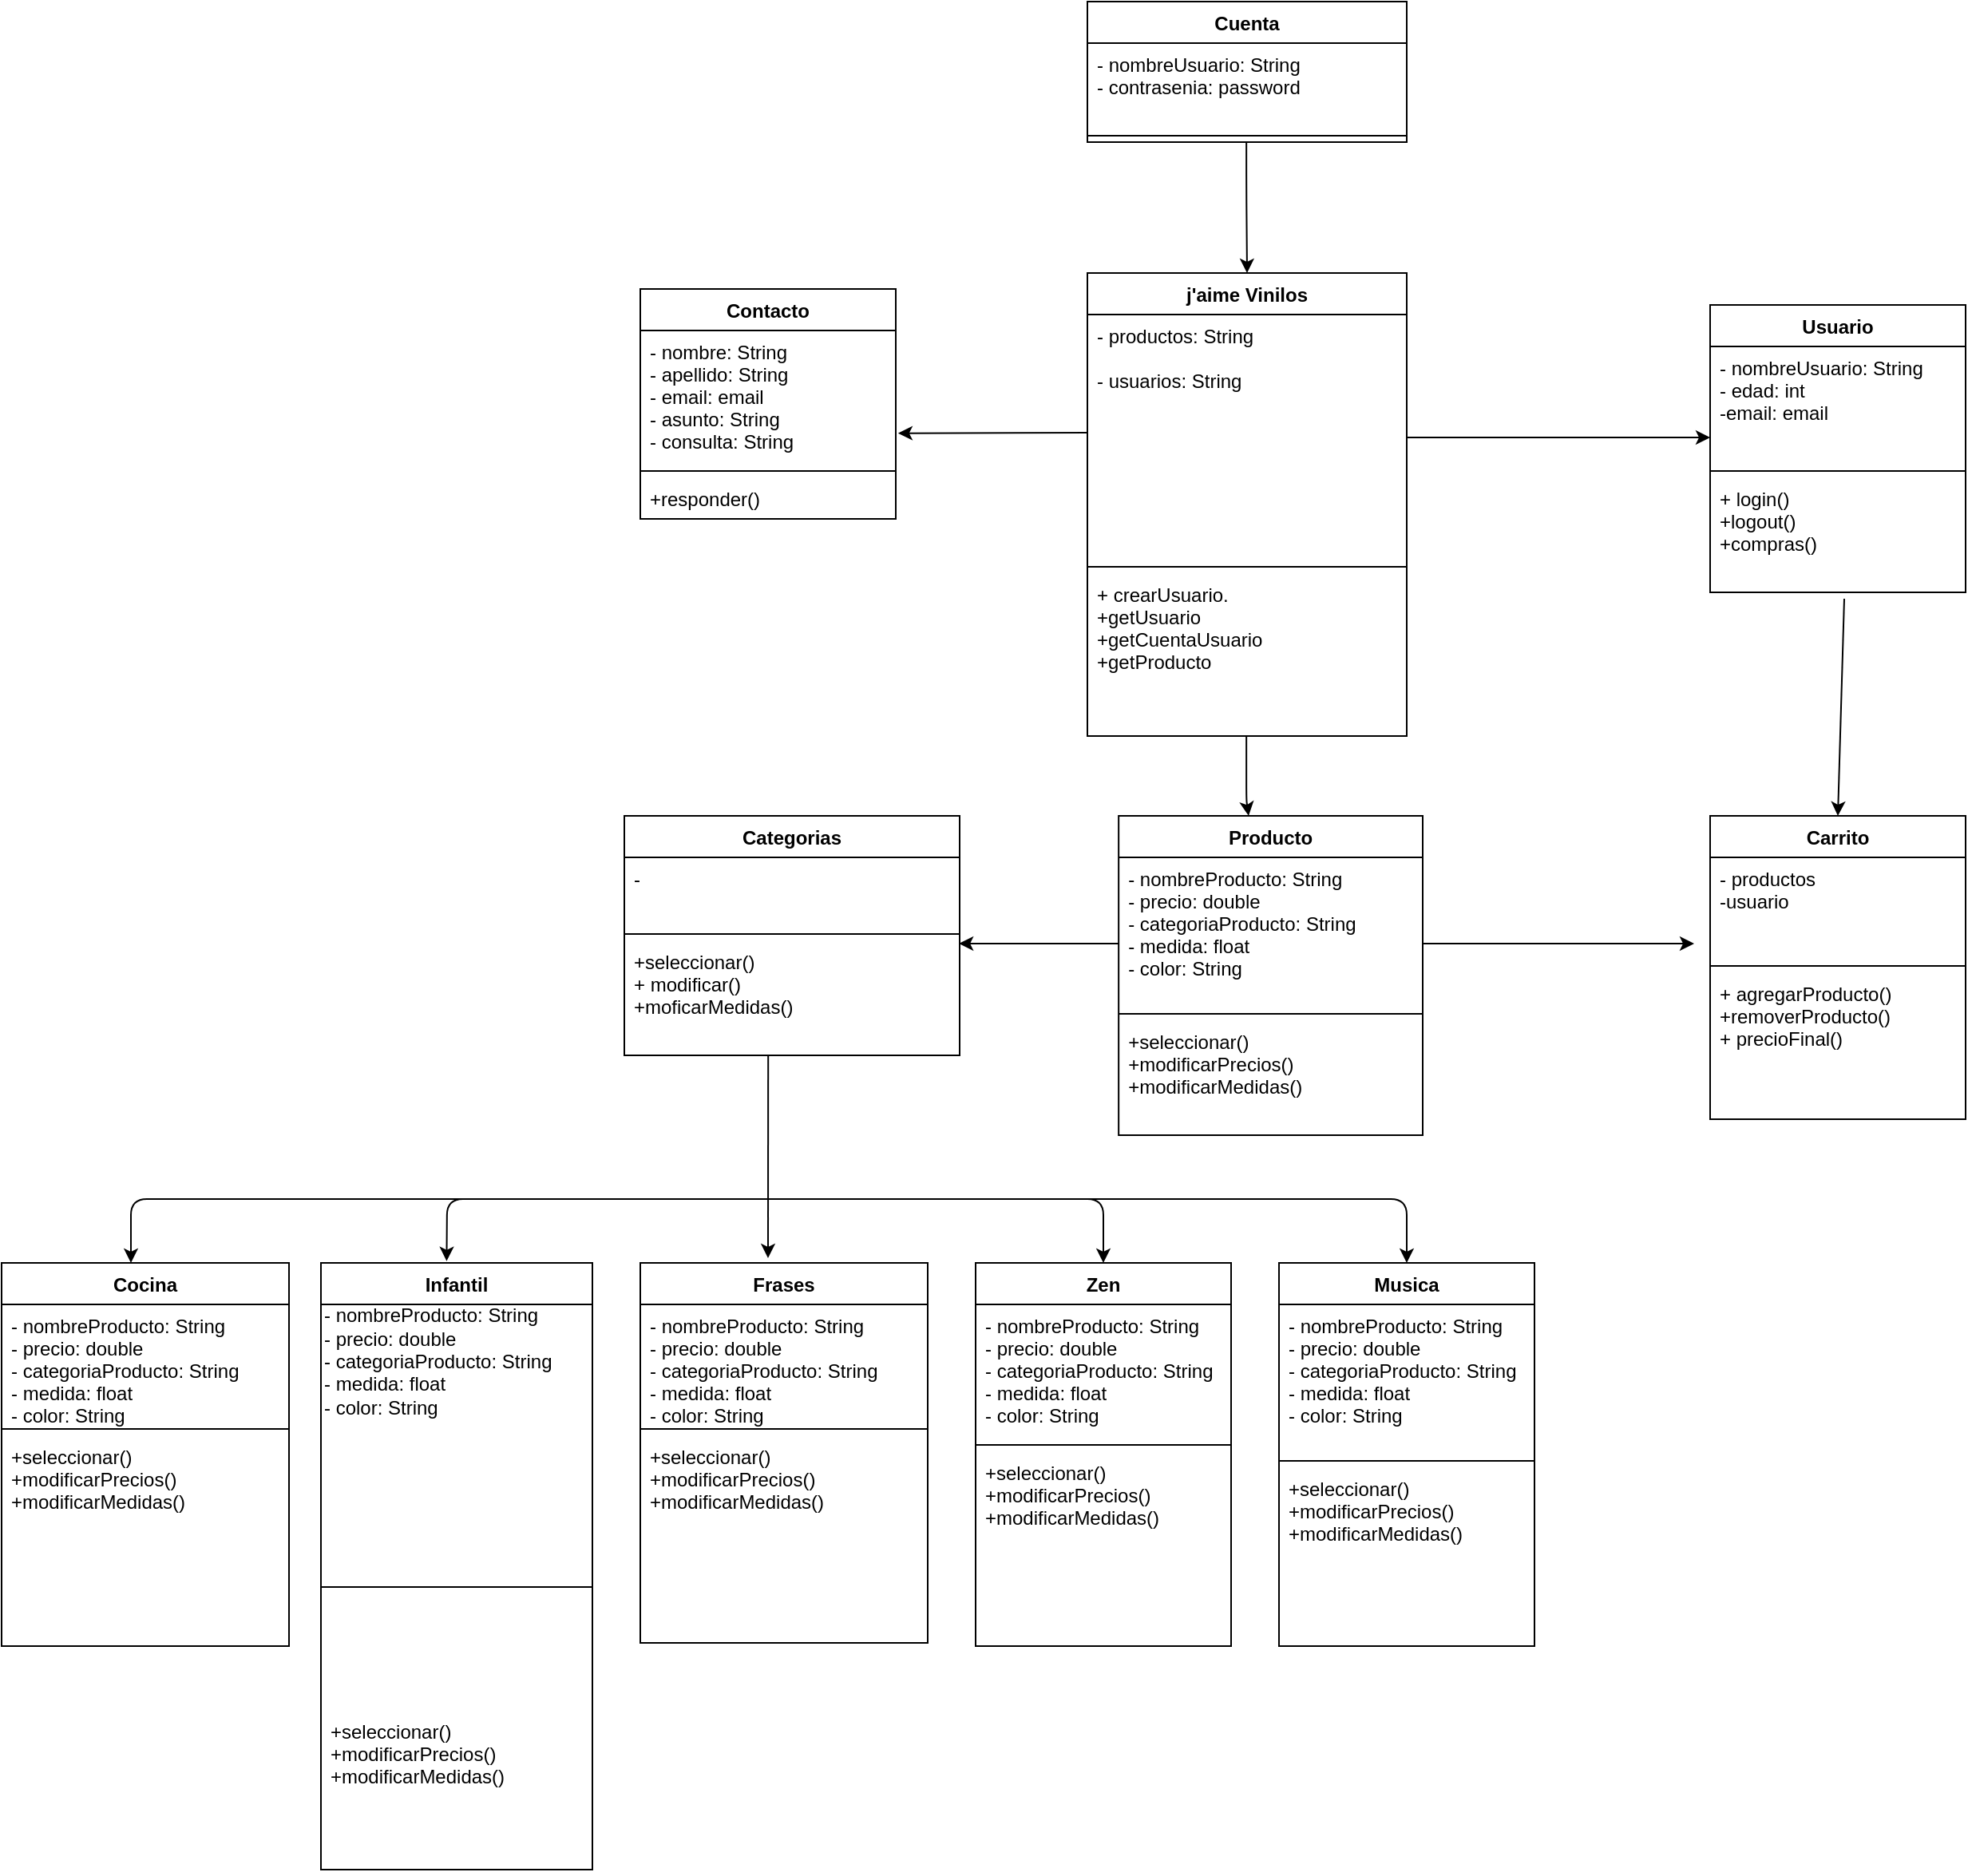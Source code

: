 <mxfile version="12.4.2" type="google" pages="1"><diagram id="Ojsr16ix_a7FltdRcVzR" name="Page-1"><mxGraphModel dx="2431" dy="1839" grid="1" gridSize="10" guides="1" tooltips="1" connect="1" arrows="1" fold="1" page="1" pageScale="1" pageWidth="850" pageHeight="1100" math="0" shadow="0"><root><mxCell id="0"/><mxCell id="1" parent="0"/><mxCell id="vPwJq5PCPi1WiGOjXz_f-1" value="j'aime Vinilos" style="swimlane;fontStyle=1;align=center;verticalAlign=top;childLayout=stackLayout;horizontal=1;startSize=26;horizontalStack=0;resizeParent=1;resizeParentMax=0;resizeLast=0;collapsible=1;marginBottom=0;" vertex="1" parent="1"><mxGeometry x="40" y="20" width="200" height="290" as="geometry"/></mxCell><mxCell id="vPwJq5PCPi1WiGOjXz_f-2" value="- productos: String&#xA;&#xA;- usuarios: String&#xA;&#xA;" style="text;strokeColor=none;fillColor=none;align=left;verticalAlign=top;spacingLeft=4;spacingRight=4;overflow=hidden;rotatable=0;points=[[0,0.5],[1,0.5]];portConstraint=eastwest;" vertex="1" parent="vPwJq5PCPi1WiGOjXz_f-1"><mxGeometry y="26" width="200" height="154" as="geometry"/></mxCell><mxCell id="vPwJq5PCPi1WiGOjXz_f-3" value="" style="line;strokeWidth=1;fillColor=none;align=left;verticalAlign=middle;spacingTop=-1;spacingLeft=3;spacingRight=3;rotatable=0;labelPosition=right;points=[];portConstraint=eastwest;" vertex="1" parent="vPwJq5PCPi1WiGOjXz_f-1"><mxGeometry y="180" width="200" height="8" as="geometry"/></mxCell><mxCell id="vPwJq5PCPi1WiGOjXz_f-4" value="+ crearUsuario.&#xA;+getUsuario&#xA;+getCuentaUsuario&#xA;+getProducto&#xA;" style="text;strokeColor=none;fillColor=none;align=left;verticalAlign=top;spacingLeft=4;spacingRight=4;overflow=hidden;rotatable=0;points=[[0,0.5],[1,0.5]];portConstraint=eastwest;" vertex="1" parent="vPwJq5PCPi1WiGOjXz_f-1"><mxGeometry y="188" width="200" height="102" as="geometry"/></mxCell><mxCell id="vPwJq5PCPi1WiGOjXz_f-5" value="Usuario" style="swimlane;fontStyle=1;align=center;verticalAlign=top;childLayout=stackLayout;horizontal=1;startSize=26;horizontalStack=0;resizeParent=1;resizeParentMax=0;resizeLast=0;collapsible=1;marginBottom=0;" vertex="1" parent="1"><mxGeometry x="430" y="40" width="160" height="180" as="geometry"/></mxCell><mxCell id="vPwJq5PCPi1WiGOjXz_f-6" value="- nombreUsuario: String&#xA;- edad: int&#xA;-email: email&#xA;" style="text;strokeColor=none;fillColor=none;align=left;verticalAlign=top;spacingLeft=4;spacingRight=4;overflow=hidden;rotatable=0;points=[[0,0.5],[1,0.5]];portConstraint=eastwest;" vertex="1" parent="vPwJq5PCPi1WiGOjXz_f-5"><mxGeometry y="26" width="160" height="74" as="geometry"/></mxCell><mxCell id="vPwJq5PCPi1WiGOjXz_f-7" value="" style="line;strokeWidth=1;fillColor=none;align=left;verticalAlign=middle;spacingTop=-1;spacingLeft=3;spacingRight=3;rotatable=0;labelPosition=right;points=[];portConstraint=eastwest;" vertex="1" parent="vPwJq5PCPi1WiGOjXz_f-5"><mxGeometry y="100" width="160" height="8" as="geometry"/></mxCell><mxCell id="vPwJq5PCPi1WiGOjXz_f-8" value="+ login()&#xA;+logout()&#xA;+compras()" style="text;strokeColor=none;fillColor=none;align=left;verticalAlign=top;spacingLeft=4;spacingRight=4;overflow=hidden;rotatable=0;points=[[0,0.5],[1,0.5]];portConstraint=eastwest;" vertex="1" parent="vPwJq5PCPi1WiGOjXz_f-5"><mxGeometry y="108" width="160" height="72" as="geometry"/></mxCell><mxCell id="vPwJq5PCPi1WiGOjXz_f-10" style="edgeStyle=orthogonalEdgeStyle;rounded=0;orthogonalLoop=1;jettySize=auto;html=1;" edge="1" parent="1" source="vPwJq5PCPi1WiGOjXz_f-2"><mxGeometry relative="1" as="geometry"><mxPoint x="430" y="123" as="targetPoint"/></mxGeometry></mxCell><mxCell id="vPwJq5PCPi1WiGOjXz_f-12" value="" style="endArrow=classic;html=1;" edge="1" parent="1" target="vPwJq5PCPi1WiGOjXz_f-13"><mxGeometry width="50" height="50" relative="1" as="geometry"><mxPoint x="139.58" y="310" as="sourcePoint"/><mxPoint x="139.58" y="400" as="targetPoint"/><Array as="points"><mxPoint x="139.58" y="350"/></Array></mxGeometry></mxCell><mxCell id="vPwJq5PCPi1WiGOjXz_f-13" value="Producto" style="swimlane;fontStyle=1;align=center;verticalAlign=top;childLayout=stackLayout;horizontal=1;startSize=26;horizontalStack=0;resizeParent=1;resizeParentMax=0;resizeLast=0;collapsible=1;marginBottom=0;" vertex="1" parent="1"><mxGeometry x="59.58" y="360" width="190.42" height="200" as="geometry"/></mxCell><mxCell id="vPwJq5PCPi1WiGOjXz_f-14" value="- nombreProducto: String&#xA;- precio: double&#xA;- categoriaProducto: String&#xA;- medida: float&#xA;- color: String&#xA;&#xA;" style="text;strokeColor=none;fillColor=none;align=left;verticalAlign=top;spacingLeft=4;spacingRight=4;overflow=hidden;rotatable=0;points=[[0,0.5],[1,0.5]];portConstraint=eastwest;" vertex="1" parent="vPwJq5PCPi1WiGOjXz_f-13"><mxGeometry y="26" width="190.42" height="94" as="geometry"/></mxCell><mxCell id="vPwJq5PCPi1WiGOjXz_f-15" value="" style="line;strokeWidth=1;fillColor=none;align=left;verticalAlign=middle;spacingTop=-1;spacingLeft=3;spacingRight=3;rotatable=0;labelPosition=right;points=[];portConstraint=eastwest;" vertex="1" parent="vPwJq5PCPi1WiGOjXz_f-13"><mxGeometry y="120" width="190.42" height="8" as="geometry"/></mxCell><mxCell id="vPwJq5PCPi1WiGOjXz_f-16" value="+seleccionar()&#xA;+modificarPrecios()&#xA;+modificarMedidas()&#xA;&#xA;" style="text;strokeColor=none;fillColor=none;align=left;verticalAlign=top;spacingLeft=4;spacingRight=4;overflow=hidden;rotatable=0;points=[[0,0.5],[1,0.5]];portConstraint=eastwest;" vertex="1" parent="vPwJq5PCPi1WiGOjXz_f-13"><mxGeometry y="128" width="190.42" height="72" as="geometry"/></mxCell><mxCell id="vPwJq5PCPi1WiGOjXz_f-17" value="Carrito" style="swimlane;fontStyle=1;align=center;verticalAlign=top;childLayout=stackLayout;horizontal=1;startSize=26;horizontalStack=0;resizeParent=1;resizeParentMax=0;resizeLast=0;collapsible=1;marginBottom=0;" vertex="1" parent="1"><mxGeometry x="430" y="360" width="160" height="190" as="geometry"/></mxCell><mxCell id="vPwJq5PCPi1WiGOjXz_f-18" value="- productos&#xA;-usuario&#xA;" style="text;strokeColor=none;fillColor=none;align=left;verticalAlign=top;spacingLeft=4;spacingRight=4;overflow=hidden;rotatable=0;points=[[0,0.5],[1,0.5]];portConstraint=eastwest;" vertex="1" parent="vPwJq5PCPi1WiGOjXz_f-17"><mxGeometry y="26" width="160" height="64" as="geometry"/></mxCell><mxCell id="vPwJq5PCPi1WiGOjXz_f-19" value="" style="line;strokeWidth=1;fillColor=none;align=left;verticalAlign=middle;spacingTop=-1;spacingLeft=3;spacingRight=3;rotatable=0;labelPosition=right;points=[];portConstraint=eastwest;" vertex="1" parent="vPwJq5PCPi1WiGOjXz_f-17"><mxGeometry y="90" width="160" height="8" as="geometry"/></mxCell><mxCell id="vPwJq5PCPi1WiGOjXz_f-20" value="+ agregarProducto()&#xA;+removerProducto()&#xA;+ precioFinal()&#xA;" style="text;strokeColor=none;fillColor=none;align=left;verticalAlign=top;spacingLeft=4;spacingRight=4;overflow=hidden;rotatable=0;points=[[0,0.5],[1,0.5]];portConstraint=eastwest;" vertex="1" parent="vPwJq5PCPi1WiGOjXz_f-17"><mxGeometry y="98" width="160" height="92" as="geometry"/></mxCell><mxCell id="vPwJq5PCPi1WiGOjXz_f-21" value="Cuenta" style="swimlane;fontStyle=1;align=center;verticalAlign=top;childLayout=stackLayout;horizontal=1;startSize=26;horizontalStack=0;resizeParent=1;resizeParentMax=0;resizeLast=0;collapsible=1;marginBottom=0;" vertex="1" parent="1"><mxGeometry x="40" y="-150" width="200" height="88" as="geometry"/></mxCell><mxCell id="vPwJq5PCPi1WiGOjXz_f-22" value="- nombreUsuario: String&#xA;- contrasenia: password&#xA;" style="text;strokeColor=none;fillColor=none;align=left;verticalAlign=top;spacingLeft=4;spacingRight=4;overflow=hidden;rotatable=0;points=[[0,0.5],[1,0.5]];portConstraint=eastwest;" vertex="1" parent="vPwJq5PCPi1WiGOjXz_f-21"><mxGeometry y="26" width="200" height="54" as="geometry"/></mxCell><mxCell id="vPwJq5PCPi1WiGOjXz_f-23" value="" style="line;strokeWidth=1;fillColor=none;align=left;verticalAlign=middle;spacingTop=-1;spacingLeft=3;spacingRight=3;rotatable=0;labelPosition=right;points=[];portConstraint=eastwest;" vertex="1" parent="vPwJq5PCPi1WiGOjXz_f-21"><mxGeometry y="80" width="200" height="8" as="geometry"/></mxCell><mxCell id="vPwJq5PCPi1WiGOjXz_f-25" value="" style="endArrow=classic;html=1;entryX=0.5;entryY=0;entryDx=0;entryDy=0;" edge="1" parent="vPwJq5PCPi1WiGOjXz_f-21" target="vPwJq5PCPi1WiGOjXz_f-1"><mxGeometry width="50" height="50" relative="1" as="geometry"><mxPoint x="99.58" y="88" as="sourcePoint"/><mxPoint x="100" y="160" as="targetPoint"/><Array as="points"><mxPoint x="99.58" y="118"/></Array></mxGeometry></mxCell><mxCell id="vPwJq5PCPi1WiGOjXz_f-28" value="" style="endArrow=classic;html=1;" edge="1" parent="1"><mxGeometry width="50" height="50" relative="1" as="geometry"><mxPoint x="250" y="440" as="sourcePoint"/><mxPoint x="420" y="440" as="targetPoint"/></mxGeometry></mxCell><mxCell id="vPwJq5PCPi1WiGOjXz_f-29" value="Contacto" style="swimlane;fontStyle=1;align=center;verticalAlign=top;childLayout=stackLayout;horizontal=1;startSize=26;horizontalStack=0;resizeParent=1;resizeParentMax=0;resizeLast=0;collapsible=1;marginBottom=0;" vertex="1" parent="1"><mxGeometry x="-240" y="30" width="160" height="144" as="geometry"/></mxCell><mxCell id="vPwJq5PCPi1WiGOjXz_f-30" value="- nombre: String&#xA;- apellido: String&#xA;- email: email&#xA;- asunto: String&#xA;- consulta: String&#xA;" style="text;strokeColor=none;fillColor=none;align=left;verticalAlign=top;spacingLeft=4;spacingRight=4;overflow=hidden;rotatable=0;points=[[0,0.5],[1,0.5]];portConstraint=eastwest;" vertex="1" parent="vPwJq5PCPi1WiGOjXz_f-29"><mxGeometry y="26" width="160" height="84" as="geometry"/></mxCell><mxCell id="vPwJq5PCPi1WiGOjXz_f-31" value="" style="line;strokeWidth=1;fillColor=none;align=left;verticalAlign=middle;spacingTop=-1;spacingLeft=3;spacingRight=3;rotatable=0;labelPosition=right;points=[];portConstraint=eastwest;" vertex="1" parent="vPwJq5PCPi1WiGOjXz_f-29"><mxGeometry y="110" width="160" height="8" as="geometry"/></mxCell><mxCell id="vPwJq5PCPi1WiGOjXz_f-32" value="+responder()" style="text;strokeColor=none;fillColor=none;align=left;verticalAlign=top;spacingLeft=4;spacingRight=4;overflow=hidden;rotatable=0;points=[[0,0.5],[1,0.5]];portConstraint=eastwest;" vertex="1" parent="vPwJq5PCPi1WiGOjXz_f-29"><mxGeometry y="118" width="160" height="26" as="geometry"/></mxCell><mxCell id="vPwJq5PCPi1WiGOjXz_f-34" value="" style="endArrow=classic;html=1;entryX=1.009;entryY=0.766;entryDx=0;entryDy=0;entryPerimeter=0;" edge="1" parent="1" target="vPwJq5PCPi1WiGOjXz_f-30"><mxGeometry width="50" height="50" relative="1" as="geometry"><mxPoint x="40" y="120" as="sourcePoint"/><mxPoint x="-70" y="115" as="targetPoint"/></mxGeometry></mxCell><mxCell id="vPwJq5PCPi1WiGOjXz_f-40" value="" style="endArrow=classic;html=1;exitX=0.525;exitY=1.056;exitDx=0;exitDy=0;exitPerimeter=0;entryX=0.5;entryY=0;entryDx=0;entryDy=0;" edge="1" parent="1" source="vPwJq5PCPi1WiGOjXz_f-8" target="vPwJq5PCPi1WiGOjXz_f-17"><mxGeometry width="50" height="50" relative="1" as="geometry"><mxPoint x="-240" y="630" as="sourcePoint"/><mxPoint x="-190" y="580" as="targetPoint"/></mxGeometry></mxCell><mxCell id="vPwJq5PCPi1WiGOjXz_f-41" value="Categorias" style="swimlane;fontStyle=1;align=center;verticalAlign=top;childLayout=stackLayout;horizontal=1;startSize=26;horizontalStack=0;resizeParent=1;resizeParentMax=0;resizeLast=0;collapsible=1;marginBottom=0;" vertex="1" parent="1"><mxGeometry x="-250" y="360" width="210" height="150" as="geometry"/></mxCell><mxCell id="vPwJq5PCPi1WiGOjXz_f-42" value="-&#xA;&#xA;&#xA;" style="text;strokeColor=none;fillColor=none;align=left;verticalAlign=top;spacingLeft=4;spacingRight=4;overflow=hidden;rotatable=0;points=[[0,0.5],[1,0.5]];portConstraint=eastwest;" vertex="1" parent="vPwJq5PCPi1WiGOjXz_f-41"><mxGeometry y="26" width="210" height="44" as="geometry"/></mxCell><mxCell id="vPwJq5PCPi1WiGOjXz_f-43" value="" style="line;strokeWidth=1;fillColor=none;align=left;verticalAlign=middle;spacingTop=-1;spacingLeft=3;spacingRight=3;rotatable=0;labelPosition=right;points=[];portConstraint=eastwest;" vertex="1" parent="vPwJq5PCPi1WiGOjXz_f-41"><mxGeometry y="70" width="210" height="8" as="geometry"/></mxCell><mxCell id="vPwJq5PCPi1WiGOjXz_f-44" value="+seleccionar()&#xA;+ modificar()&#xA;+moficarMedidas()&#xA;" style="text;strokeColor=none;fillColor=none;align=left;verticalAlign=top;spacingLeft=4;spacingRight=4;overflow=hidden;rotatable=0;points=[[0,0.5],[1,0.5]];portConstraint=eastwest;" vertex="1" parent="vPwJq5PCPi1WiGOjXz_f-41"><mxGeometry y="78" width="210" height="72" as="geometry"/></mxCell><mxCell id="vPwJq5PCPi1WiGOjXz_f-45" value="" style="endArrow=classic;html=1;" edge="1" parent="1"><mxGeometry width="50" height="50" relative="1" as="geometry"><mxPoint x="59.58" y="440" as="sourcePoint"/><mxPoint x="-40.42" y="440" as="targetPoint"/></mxGeometry></mxCell><mxCell id="vPwJq5PCPi1WiGOjXz_f-46" value="Cocina" style="swimlane;fontStyle=1;align=center;verticalAlign=top;childLayout=stackLayout;horizontal=1;startSize=26;horizontalStack=0;resizeParent=1;resizeParentMax=0;resizeLast=0;collapsible=1;marginBottom=0;" vertex="1" parent="1"><mxGeometry x="-640" y="640" width="180" height="240" as="geometry"/></mxCell><mxCell id="vPwJq5PCPi1WiGOjXz_f-47" value="- nombreProducto: String&#xA;- precio: double&#xA;- categoriaProducto: String&#xA;- medida: float&#xA;- color: String&#xA;&#xA;&#xA;&#xA;" style="text;strokeColor=none;fillColor=none;align=left;verticalAlign=top;spacingLeft=4;spacingRight=4;overflow=hidden;rotatable=0;points=[[0,0.5],[1,0.5]];portConstraint=eastwest;" vertex="1" parent="vPwJq5PCPi1WiGOjXz_f-46"><mxGeometry y="26" width="180" height="74" as="geometry"/></mxCell><mxCell id="vPwJq5PCPi1WiGOjXz_f-48" value="" style="line;strokeWidth=1;fillColor=none;align=left;verticalAlign=middle;spacingTop=-1;spacingLeft=3;spacingRight=3;rotatable=0;labelPosition=right;points=[];portConstraint=eastwest;" vertex="1" parent="vPwJq5PCPi1WiGOjXz_f-46"><mxGeometry y="100" width="180" height="8" as="geometry"/></mxCell><mxCell id="vPwJq5PCPi1WiGOjXz_f-49" value="+seleccionar()&#xA;+modificarPrecios()&#xA;+modificarMedidas()&#xA;&#xA;&#xA;&#xA;" style="text;strokeColor=none;fillColor=none;align=left;verticalAlign=top;spacingLeft=4;spacingRight=4;overflow=hidden;rotatable=0;points=[[0,0.5],[1,0.5]];portConstraint=eastwest;" vertex="1" parent="vPwJq5PCPi1WiGOjXz_f-46"><mxGeometry y="108" width="180" height="132" as="geometry"/></mxCell><mxCell id="vPwJq5PCPi1WiGOjXz_f-50" value="Infantil" style="swimlane;fontStyle=1;align=center;verticalAlign=top;childLayout=stackLayout;horizontal=1;startSize=26;horizontalStack=0;resizeParent=1;resizeParentMax=0;resizeLast=0;collapsible=1;marginBottom=0;" vertex="1" parent="1"><mxGeometry x="-440" y="640" width="170" height="380" as="geometry"/></mxCell><mxCell id="MLzG3ghOGVFjnK316VUB-3" value="- nombreProducto: String&lt;br style=&quot;padding: 0px ; margin: 0px&quot;&gt;- precio: double&lt;br style=&quot;padding: 0px ; margin: 0px&quot;&gt;- categoriaProducto: String&lt;br style=&quot;padding: 0px ; margin: 0px&quot;&gt;- medida: float&lt;br style=&quot;padding: 0px ; margin: 0px&quot;&gt;- color: String&lt;div style=&quot;padding: 0px ; margin: 0px&quot;&gt;&lt;br style=&quot;padding: 0px ; margin: 0px&quot;&gt;&lt;/div&gt;&lt;div style=&quot;padding: 0px ; margin: 0px&quot;&gt;&lt;br style=&quot;padding: 0px ; margin: 0px&quot;&gt;&lt;/div&gt;" style="text;html=1;align=left;verticalAlign=middle;resizable=0;points=[];;autosize=1;" vertex="1" parent="vPwJq5PCPi1WiGOjXz_f-50"><mxGeometry y="26" width="170" height="100" as="geometry"/></mxCell><mxCell id="vPwJq5PCPi1WiGOjXz_f-52" value="" style="line;strokeWidth=1;fillColor=none;align=left;verticalAlign=middle;spacingTop=-1;spacingLeft=3;spacingRight=3;rotatable=0;labelPosition=right;points=[];portConstraint=eastwest;" vertex="1" parent="vPwJq5PCPi1WiGOjXz_f-50"><mxGeometry y="126" width="170" height="154" as="geometry"/></mxCell><mxCell id="vPwJq5PCPi1WiGOjXz_f-51" value="+seleccionar()&#xA;+modificarPrecios()&#xA;+modificarMedidas()&#xA;&#xA;&#xA;&#xA;" style="text;strokeColor=none;fillColor=none;align=left;verticalAlign=top;spacingLeft=4;spacingRight=4;overflow=hidden;rotatable=0;points=[[0,0.5],[1,0.5]];portConstraint=eastwest;" vertex="1" parent="vPwJq5PCPi1WiGOjXz_f-50"><mxGeometry y="280" width="170" height="100" as="geometry"/></mxCell><mxCell id="vPwJq5PCPi1WiGOjXz_f-54" value="Frases" style="swimlane;fontStyle=1;align=center;verticalAlign=top;childLayout=stackLayout;horizontal=1;startSize=26;horizontalStack=0;resizeParent=1;resizeParentMax=0;resizeLast=0;collapsible=1;marginBottom=0;" vertex="1" parent="1"><mxGeometry x="-240" y="640" width="180" height="238" as="geometry"/></mxCell><mxCell id="vPwJq5PCPi1WiGOjXz_f-55" value="- nombreProducto: String&#xA;- precio: double&#xA;- categoriaProducto: String&#xA;- medida: float&#xA;- color: String&#xA;&#xA;" style="text;strokeColor=none;fillColor=none;align=left;verticalAlign=top;spacingLeft=4;spacingRight=4;overflow=hidden;rotatable=0;points=[[0,0.5],[1,0.5]];portConstraint=eastwest;" vertex="1" parent="vPwJq5PCPi1WiGOjXz_f-54"><mxGeometry y="26" width="180" height="74" as="geometry"/></mxCell><mxCell id="vPwJq5PCPi1WiGOjXz_f-56" value="" style="line;strokeWidth=1;fillColor=none;align=left;verticalAlign=middle;spacingTop=-1;spacingLeft=3;spacingRight=3;rotatable=0;labelPosition=right;points=[];portConstraint=eastwest;" vertex="1" parent="vPwJq5PCPi1WiGOjXz_f-54"><mxGeometry y="100" width="180" height="8" as="geometry"/></mxCell><mxCell id="vPwJq5PCPi1WiGOjXz_f-57" value="+seleccionar()&#xA;+modificarPrecios()&#xA;+modificarMedidas()&#xA;&#xA;&#xA;&#xA;" style="text;strokeColor=none;fillColor=none;align=left;verticalAlign=top;spacingLeft=4;spacingRight=4;overflow=hidden;rotatable=0;points=[[0,0.5],[1,0.5]];portConstraint=eastwest;" vertex="1" parent="vPwJq5PCPi1WiGOjXz_f-54"><mxGeometry y="108" width="180" height="130" as="geometry"/></mxCell><mxCell id="vPwJq5PCPi1WiGOjXz_f-58" value="Zen" style="swimlane;fontStyle=1;align=center;verticalAlign=top;childLayout=stackLayout;horizontal=1;startSize=26;horizontalStack=0;resizeParent=1;resizeParentMax=0;resizeLast=0;collapsible=1;marginBottom=0;" vertex="1" parent="1"><mxGeometry x="-30" y="640" width="160" height="240" as="geometry"/></mxCell><mxCell id="vPwJq5PCPi1WiGOjXz_f-59" value="- nombreProducto: String&#xA;- precio: double&#xA;- categoriaProducto: String&#xA;- medida: float&#xA;- color: String&#xA;&#xA;" style="text;strokeColor=none;fillColor=none;align=left;verticalAlign=top;spacingLeft=4;spacingRight=4;overflow=hidden;rotatable=0;points=[[0,0.5],[1,0.5]];portConstraint=eastwest;" vertex="1" parent="vPwJq5PCPi1WiGOjXz_f-58"><mxGeometry y="26" width="160" height="84" as="geometry"/></mxCell><mxCell id="vPwJq5PCPi1WiGOjXz_f-60" value="" style="line;strokeWidth=1;fillColor=none;align=left;verticalAlign=middle;spacingTop=-1;spacingLeft=3;spacingRight=3;rotatable=0;labelPosition=right;points=[];portConstraint=eastwest;" vertex="1" parent="vPwJq5PCPi1WiGOjXz_f-58"><mxGeometry y="110" width="160" height="8" as="geometry"/></mxCell><mxCell id="vPwJq5PCPi1WiGOjXz_f-61" value="+seleccionar()&#xA;+modificarPrecios()&#xA;+modificarMedidas()&#xA;&#xA;&#xA;&#xA;" style="text;strokeColor=none;fillColor=none;align=left;verticalAlign=top;spacingLeft=4;spacingRight=4;overflow=hidden;rotatable=0;points=[[0,0.5],[1,0.5]];portConstraint=eastwest;" vertex="1" parent="vPwJq5PCPi1WiGOjXz_f-58"><mxGeometry y="118" width="160" height="122" as="geometry"/></mxCell><mxCell id="vPwJq5PCPi1WiGOjXz_f-62" value="Musica" style="swimlane;fontStyle=1;align=center;verticalAlign=top;childLayout=stackLayout;horizontal=1;startSize=26;horizontalStack=0;resizeParent=1;resizeParentMax=0;resizeLast=0;collapsible=1;marginBottom=0;" vertex="1" parent="1"><mxGeometry x="160" y="640" width="160" height="240" as="geometry"/></mxCell><mxCell id="vPwJq5PCPi1WiGOjXz_f-63" value="- nombreProducto: String&#xA;- precio: double&#xA;- categoriaProducto: String&#xA;- medida: float&#xA;- color: String&#xA;&#xA;&#xA;&#xA;" style="text;strokeColor=none;fillColor=none;align=left;verticalAlign=top;spacingLeft=4;spacingRight=4;overflow=hidden;rotatable=0;points=[[0,0.5],[1,0.5]];portConstraint=eastwest;" vertex="1" parent="vPwJq5PCPi1WiGOjXz_f-62"><mxGeometry y="26" width="160" height="94" as="geometry"/></mxCell><mxCell id="vPwJq5PCPi1WiGOjXz_f-64" value="" style="line;strokeWidth=1;fillColor=none;align=left;verticalAlign=middle;spacingTop=-1;spacingLeft=3;spacingRight=3;rotatable=0;labelPosition=right;points=[];portConstraint=eastwest;" vertex="1" parent="vPwJq5PCPi1WiGOjXz_f-62"><mxGeometry y="120" width="160" height="8" as="geometry"/></mxCell><mxCell id="vPwJq5PCPi1WiGOjXz_f-65" value="+seleccionar()&#xA;+modificarPrecios()&#xA;+modificarMedidas()&#xA;&#xA;&#xA;&#xA;" style="text;strokeColor=none;fillColor=none;align=left;verticalAlign=top;spacingLeft=4;spacingRight=4;overflow=hidden;rotatable=0;points=[[0,0.5],[1,0.5]];portConstraint=eastwest;" vertex="1" parent="vPwJq5PCPi1WiGOjXz_f-62"><mxGeometry y="128" width="160" height="112" as="geometry"/></mxCell><mxCell id="vPwJq5PCPi1WiGOjXz_f-66" value="" style="endArrow=classic;html=1;exitX=0.429;exitY=1;exitDx=0;exitDy=0;exitPerimeter=0;" edge="1" parent="1" source="vPwJq5PCPi1WiGOjXz_f-44"><mxGeometry width="50" height="50" relative="1" as="geometry"><mxPoint x="-150" y="510" as="sourcePoint"/><mxPoint x="-160" y="637" as="targetPoint"/></mxGeometry></mxCell><mxCell id="vPwJq5PCPi1WiGOjXz_f-67" value="" style="endArrow=classic;html=1;entryX=0.45;entryY=0;entryDx=0;entryDy=0;entryPerimeter=0;" edge="1" parent="1" target="vPwJq5PCPi1WiGOjXz_f-46"><mxGeometry width="50" height="50" relative="1" as="geometry"><mxPoint x="-150" y="600" as="sourcePoint"/><mxPoint x="-559" y="629" as="targetPoint"/><Array as="points"><mxPoint x="-559" y="600"/></Array></mxGeometry></mxCell><mxCell id="vPwJq5PCPi1WiGOjXz_f-70" value="" style="endArrow=classic;html=1;entryX=0.463;entryY=-0.003;entryDx=0;entryDy=0;entryPerimeter=0;" edge="1" parent="1" target="vPwJq5PCPi1WiGOjXz_f-50"><mxGeometry width="50" height="50" relative="1" as="geometry"><mxPoint x="-150" y="600" as="sourcePoint"/><mxPoint x="-290" y="610" as="targetPoint"/><Array as="points"><mxPoint x="-361" y="600"/></Array></mxGeometry></mxCell><mxCell id="vPwJq5PCPi1WiGOjXz_f-72" value="" style="endArrow=classic;html=1;entryX=0.5;entryY=0;entryDx=0;entryDy=0;" edge="1" parent="1" target="vPwJq5PCPi1WiGOjXz_f-58"><mxGeometry width="50" height="50" relative="1" as="geometry"><mxPoint x="-160" y="600" as="sourcePoint"/><mxPoint x="-50" y="600" as="targetPoint"/><Array as="points"><mxPoint x="50" y="600"/></Array></mxGeometry></mxCell><mxCell id="vPwJq5PCPi1WiGOjXz_f-73" value="" style="endArrow=classic;html=1;entryX=0.5;entryY=0;entryDx=0;entryDy=0;" edge="1" parent="1" target="vPwJq5PCPi1WiGOjXz_f-62"><mxGeometry width="50" height="50" relative="1" as="geometry"><mxPoint x="20" y="600" as="sourcePoint"/><mxPoint x="210" y="600" as="targetPoint"/><Array as="points"><mxPoint x="240" y="600"/></Array></mxGeometry></mxCell></root></mxGraphModel></diagram></mxfile>